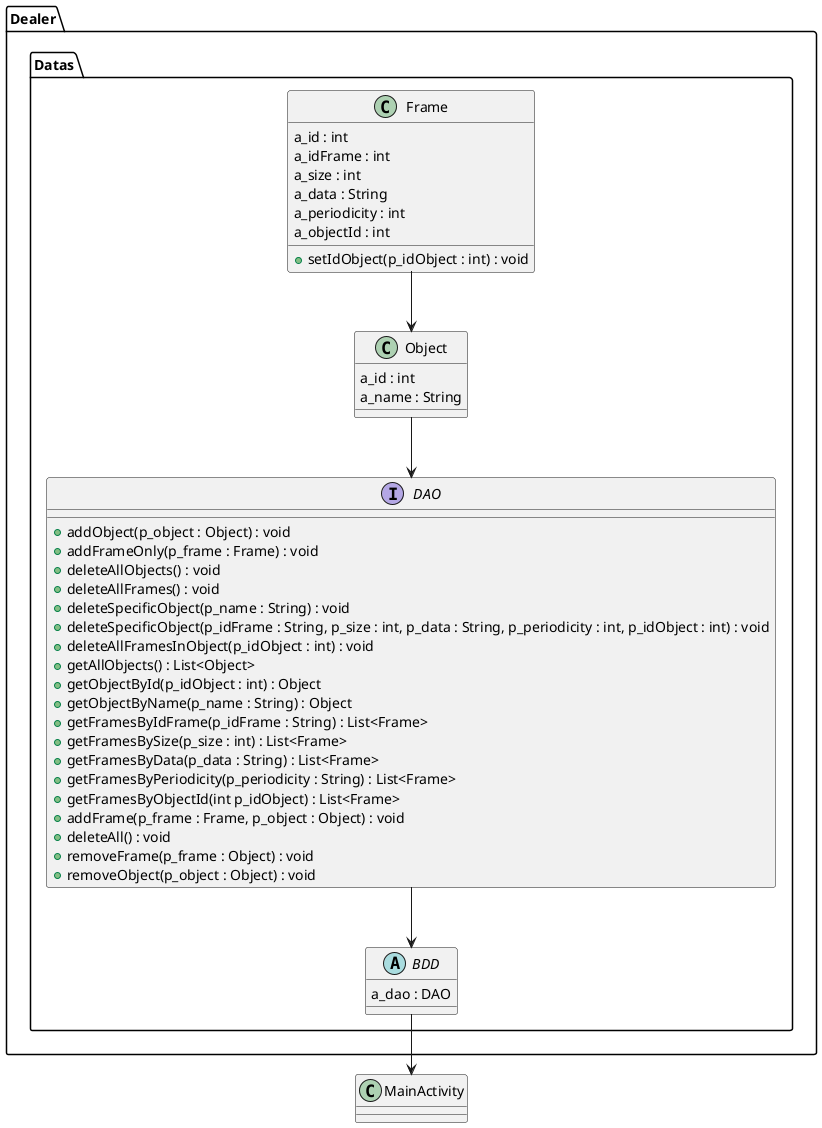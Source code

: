 @startuml


package Dealer{
package Datas { 

class Object
{
a_id : int
a_name : String
}

class Frame 
{
a_id : int
a_idFrame : int
a_size : int
a_data : String
a_periodicity : int
a_objectId : int
+ setIdObject(p_idObject : int) : void
}

interface DAO
{
+ addObject(p_object : Object) : void
+ addFrameOnly(p_frame : Frame) : void
+ deleteAllObjects() : void
+ deleteAllFrames() : void
+ deleteSpecificObject(p_name : String) : void
+ deleteSpecificObject(p_idFrame : String, p_size : int, p_data : String, p_periodicity : int, p_idObject : int) : void
+deleteAllFramesInObject(p_idObject : int) : void
+ getAllObjects() : List<Object>
+ getObjectById(p_idObject : int) : Object
+ getObjectByName(p_name : String) : Object
+ getFramesByIdFrame(p_idFrame : String) : List<Frame>
+ getFramesBySize(p_size : int) : List<Frame>
+ getFramesByData(p_data : String) : List<Frame>
+ getFramesByPeriodicity(p_periodicity : String) : List<Frame>
+ getFramesByObjectId(int p_idObject) : List<Frame>
+ addFrame(p_frame : Frame, p_object : Object) : void
+ deleteAll() : void
+ removeFrame(p_frame : Object) : void
+ removeObject(p_object : Object) : void
}

abstract class BDD
{
a_dao : DAO
}

}
}

Frame --> Object
Object --> DAO
DAO --> BDD
BDD --> MainActivity
@enduml 